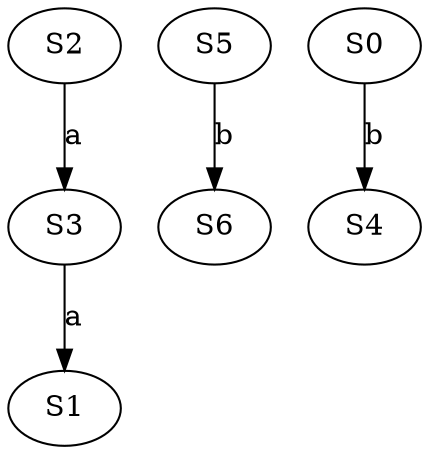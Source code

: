 strict digraph  {
S3;
S1;
S5;
S6;
S0;
S2;
S4;
S3 -> S1  [label=a];
S5 -> S6  [label=b];
S0 -> S4  [label=b];
S2 -> S3  [label=a];
}
